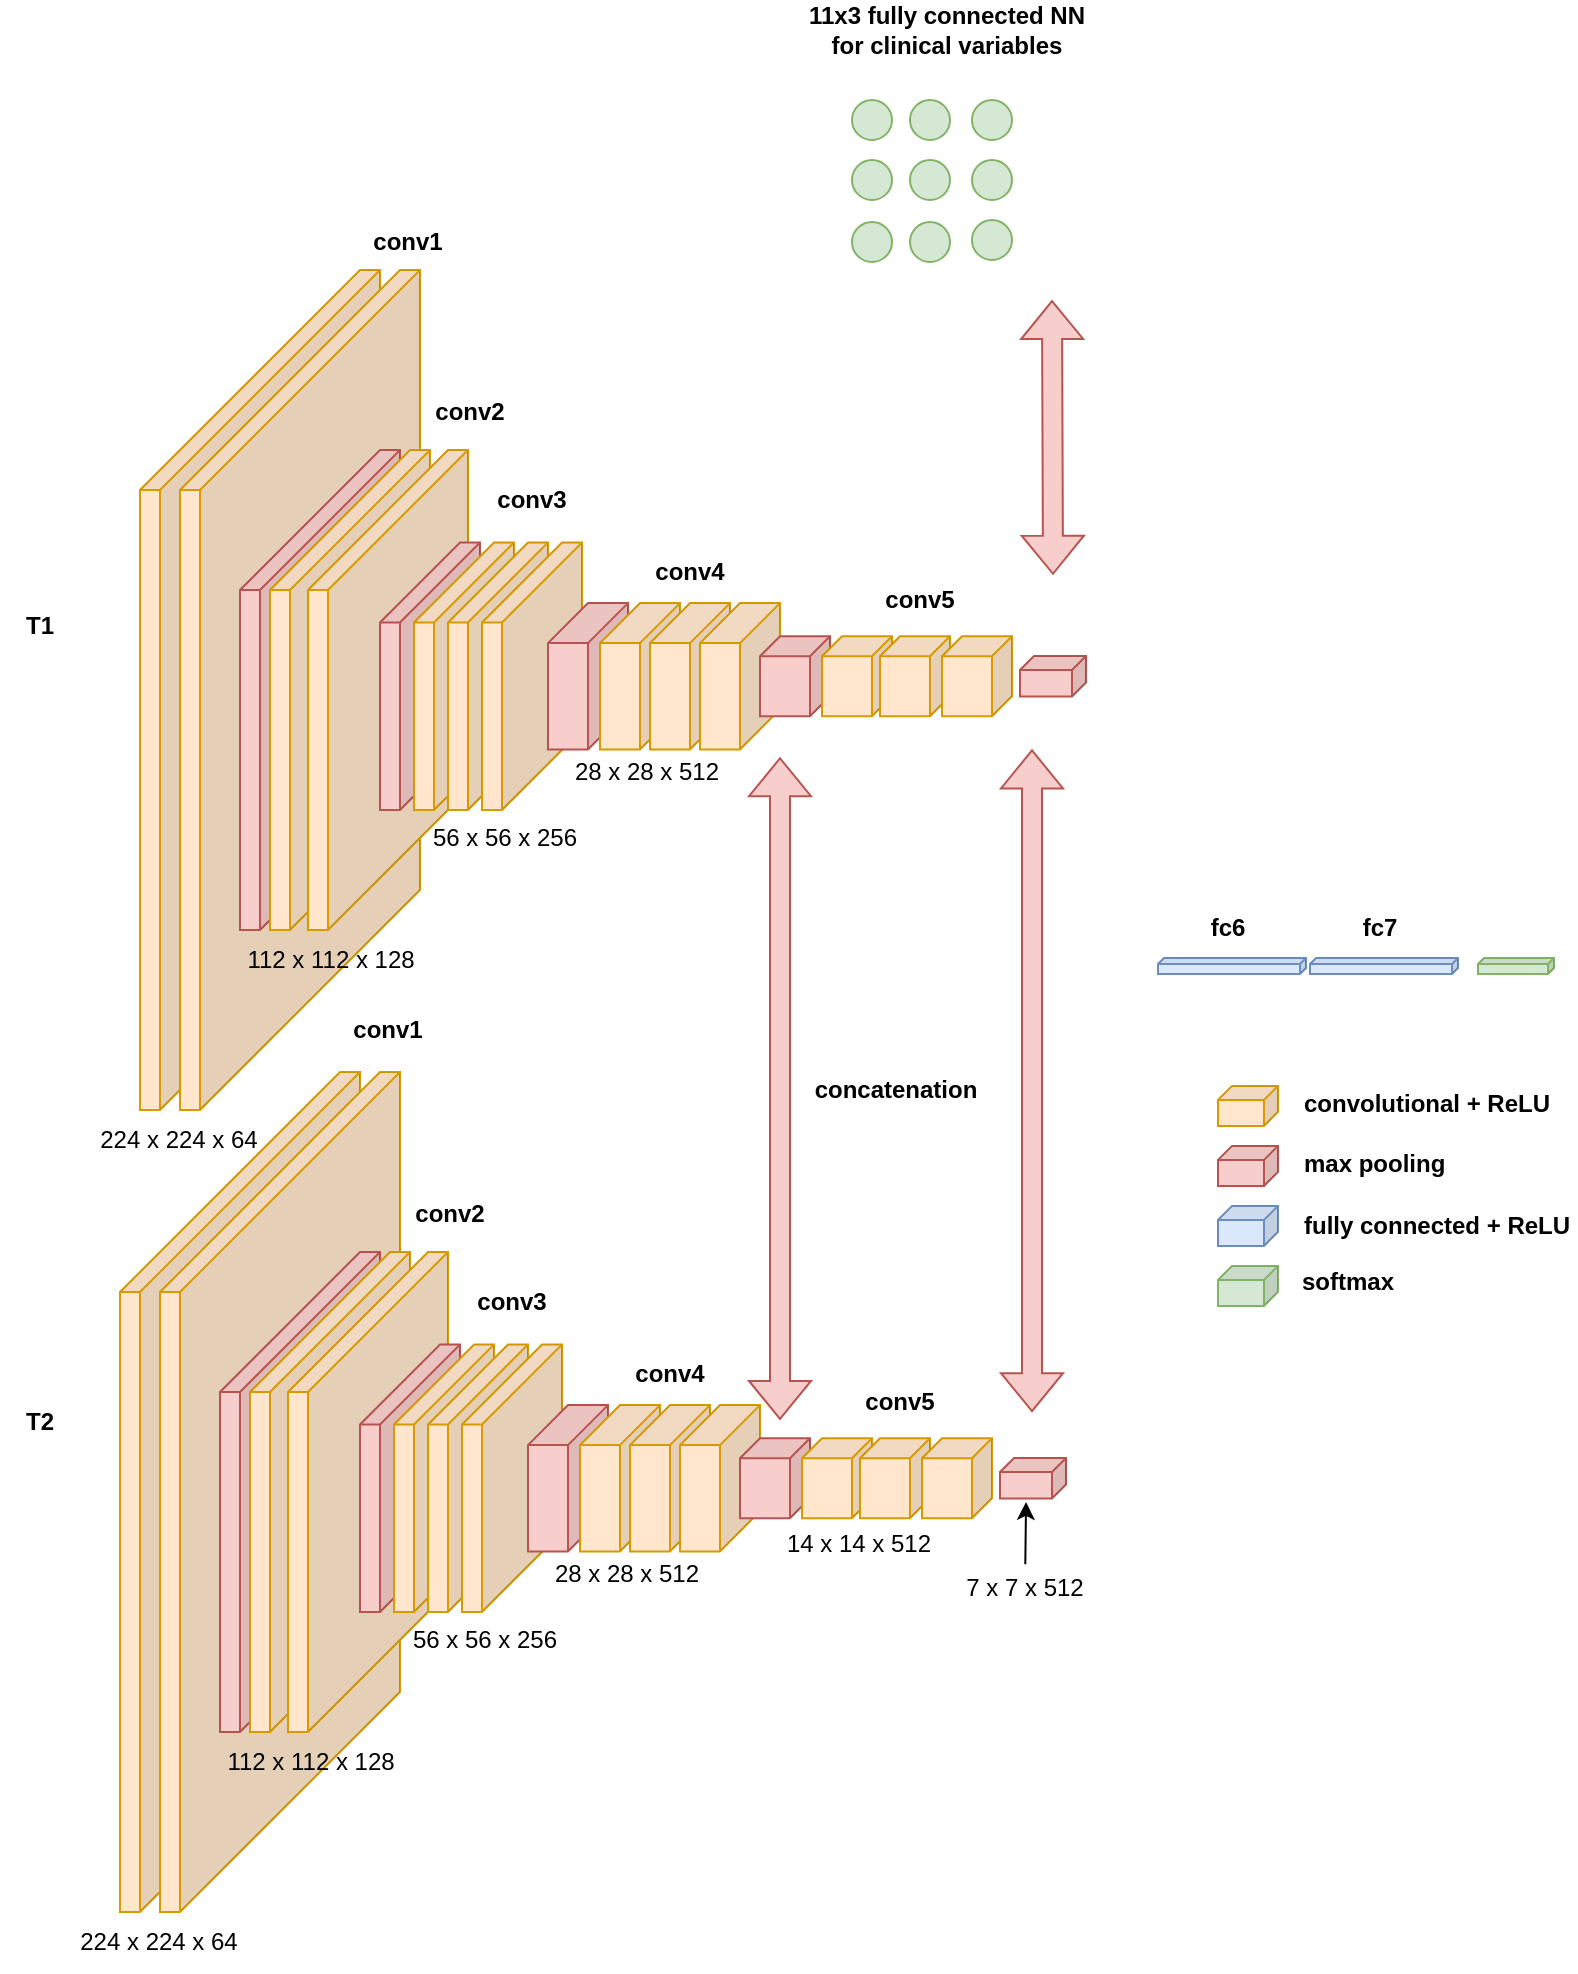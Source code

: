 <mxfile version="20.8.4" type="github">
  <diagram id="QJjx0-fPxzvcmYibJWj1" name="Page-1">
    <mxGraphModel dx="1153" dy="1189" grid="1" gridSize="10" guides="1" tooltips="1" connect="1" arrows="1" fold="1" page="1" pageScale="1" pageWidth="827" pageHeight="583" math="0" shadow="0">
      <root>
        <mxCell id="0" />
        <mxCell id="1" parent="0" />
        <mxCell id="4f-DMQIj-ya-iA7LCkDa-1" value="" style="shape=cube;whiteSpace=wrap;html=1;boundedLbl=1;backgroundOutline=1;darkOpacity=0.05;darkOpacity2=0.1;size=110;direction=east;flipH=1;fillColor=#ffe6cc;strokeColor=#d79b00;" parent="1" vertex="1">
          <mxGeometry x="71" y="96" width="120" height="420" as="geometry" />
        </mxCell>
        <mxCell id="4f-DMQIj-ya-iA7LCkDa-2" value="" style="shape=cube;whiteSpace=wrap;html=1;boundedLbl=1;backgroundOutline=1;darkOpacity=0.05;darkOpacity2=0.1;size=110;direction=east;flipH=1;fillColor=#ffe6cc;strokeColor=#d79b00;" parent="1" vertex="1">
          <mxGeometry x="91" y="96" width="120" height="420" as="geometry" />
        </mxCell>
        <mxCell id="4f-DMQIj-ya-iA7LCkDa-3" value="" style="shape=cube;whiteSpace=wrap;html=1;boundedLbl=1;backgroundOutline=1;darkOpacity=0.05;darkOpacity2=0.1;size=70;direction=east;flipH=1;fillColor=#f8cecc;strokeColor=#b85450;" parent="1" vertex="1">
          <mxGeometry x="121" y="186" width="80" height="240" as="geometry" />
        </mxCell>
        <mxCell id="4f-DMQIj-ya-iA7LCkDa-4" value="" style="shape=cube;whiteSpace=wrap;html=1;boundedLbl=1;backgroundOutline=1;darkOpacity=0.05;darkOpacity2=0.1;size=70;direction=east;flipH=1;fillColor=#ffe6cc;strokeColor=#d79b00;" parent="1" vertex="1">
          <mxGeometry x="136" y="186" width="80" height="240" as="geometry" />
        </mxCell>
        <mxCell id="4f-DMQIj-ya-iA7LCkDa-5" value="" style="shape=cube;whiteSpace=wrap;html=1;boundedLbl=1;backgroundOutline=1;darkOpacity=0.05;darkOpacity2=0.1;size=70;direction=east;flipH=1;fillColor=#ffe6cc;strokeColor=#d79b00;" parent="1" vertex="1">
          <mxGeometry x="155" y="186" width="80" height="240" as="geometry" />
        </mxCell>
        <mxCell id="4f-DMQIj-ya-iA7LCkDa-6" value="" style="shape=cube;whiteSpace=wrap;html=1;boundedLbl=1;backgroundOutline=1;darkOpacity=0.05;darkOpacity2=0.1;size=40;direction=east;flipH=1;fillColor=#f8cecc;strokeColor=#b85450;" parent="1" vertex="1">
          <mxGeometry x="191" y="232.25" width="50" height="133.75" as="geometry" />
        </mxCell>
        <mxCell id="4f-DMQIj-ya-iA7LCkDa-7" value="" style="shape=cube;whiteSpace=wrap;html=1;boundedLbl=1;backgroundOutline=1;darkOpacity=0.05;darkOpacity2=0.1;size=40;direction=east;flipH=1;fillColor=#ffe6cc;strokeColor=#d79b00;" parent="1" vertex="1">
          <mxGeometry x="208" y="232.25" width="50" height="133.75" as="geometry" />
        </mxCell>
        <mxCell id="4f-DMQIj-ya-iA7LCkDa-8" value="" style="shape=cube;whiteSpace=wrap;html=1;boundedLbl=1;backgroundOutline=1;darkOpacity=0.05;darkOpacity2=0.1;size=40;direction=east;flipH=1;fillColor=#ffe6cc;strokeColor=#d79b00;" parent="1" vertex="1">
          <mxGeometry x="225" y="232.25" width="50" height="133.75" as="geometry" />
        </mxCell>
        <mxCell id="4f-DMQIj-ya-iA7LCkDa-9" value="" style="shape=cube;whiteSpace=wrap;html=1;boundedLbl=1;backgroundOutline=1;darkOpacity=0.05;darkOpacity2=0.1;size=40;direction=east;flipH=1;fillColor=#ffe6cc;strokeColor=#d79b00;" parent="1" vertex="1">
          <mxGeometry x="242" y="232.25" width="50" height="133.75" as="geometry" />
        </mxCell>
        <mxCell id="4f-DMQIj-ya-iA7LCkDa-10" value="" style="shape=cube;whiteSpace=wrap;html=1;boundedLbl=1;backgroundOutline=1;darkOpacity=0.05;darkOpacity2=0.1;size=20;direction=east;flipH=1;fillColor=#f8cecc;strokeColor=#b85450;" parent="1" vertex="1">
          <mxGeometry x="275" y="262.56" width="40" height="73.13" as="geometry" />
        </mxCell>
        <mxCell id="4f-DMQIj-ya-iA7LCkDa-11" value="" style="shape=cube;whiteSpace=wrap;html=1;boundedLbl=1;backgroundOutline=1;darkOpacity=0.05;darkOpacity2=0.1;size=20;direction=east;flipH=1;fillColor=#ffe6cc;strokeColor=#d79b00;" parent="1" vertex="1">
          <mxGeometry x="301" y="262.56" width="40" height="73.13" as="geometry" />
        </mxCell>
        <mxCell id="4f-DMQIj-ya-iA7LCkDa-12" value="" style="shape=cube;whiteSpace=wrap;html=1;boundedLbl=1;backgroundOutline=1;darkOpacity=0.05;darkOpacity2=0.1;size=20;direction=east;flipH=1;fillColor=#ffe6cc;strokeColor=#d79b00;" parent="1" vertex="1">
          <mxGeometry x="326" y="262.56" width="40" height="73.13" as="geometry" />
        </mxCell>
        <mxCell id="4f-DMQIj-ya-iA7LCkDa-13" value="" style="shape=cube;whiteSpace=wrap;html=1;boundedLbl=1;backgroundOutline=1;darkOpacity=0.05;darkOpacity2=0.1;size=20;direction=east;flipH=1;fillColor=#ffe6cc;strokeColor=#d79b00;" parent="1" vertex="1">
          <mxGeometry x="351" y="262.56" width="40" height="73.13" as="geometry" />
        </mxCell>
        <mxCell id="4f-DMQIj-ya-iA7LCkDa-15" value="" style="shape=cube;whiteSpace=wrap;html=1;boundedLbl=1;backgroundOutline=1;darkOpacity=0.05;darkOpacity2=0.1;size=10;direction=east;flipH=1;fillColor=#f8cecc;strokeColor=#b85450;" parent="1" vertex="1">
          <mxGeometry x="381" y="279.13" width="35" height="40" as="geometry" />
        </mxCell>
        <mxCell id="4f-DMQIj-ya-iA7LCkDa-16" value="" style="shape=cube;whiteSpace=wrap;html=1;boundedLbl=1;backgroundOutline=1;darkOpacity=0.05;darkOpacity2=0.1;size=10;direction=east;flipH=1;fillColor=#ffe6cc;strokeColor=#d79b00;" parent="1" vertex="1">
          <mxGeometry x="412" y="279.13" width="35" height="40" as="geometry" />
        </mxCell>
        <mxCell id="4f-DMQIj-ya-iA7LCkDa-19" value="" style="shape=cube;whiteSpace=wrap;html=1;boundedLbl=1;backgroundOutline=1;darkOpacity=0.05;darkOpacity2=0.1;size=7;direction=east;flipH=1;fillColor=#f8cecc;strokeColor=#b85450;" parent="1" vertex="1">
          <mxGeometry x="511" y="288.96" width="33" height="20.32" as="geometry" />
        </mxCell>
        <mxCell id="4f-DMQIj-ya-iA7LCkDa-20" value="" style="shape=cube;whiteSpace=wrap;html=1;boundedLbl=1;backgroundOutline=1;darkOpacity=0.05;darkOpacity2=0.1;size=3;direction=east;flipH=1;fillColor=#dae8fc;strokeColor=#6c8ebf;" parent="1" vertex="1">
          <mxGeometry x="590" y="38.99" width="74" height="8" as="geometry" />
        </mxCell>
        <mxCell id="4f-DMQIj-ya-iA7LCkDa-21" value="" style="shape=cube;whiteSpace=wrap;html=1;boundedLbl=1;backgroundOutline=1;darkOpacity=0.05;darkOpacity2=0.1;size=3;direction=east;flipH=1;fillColor=#dae8fc;strokeColor=#6c8ebf;" parent="1" vertex="1">
          <mxGeometry x="666" y="39.0" width="74" height="8" as="geometry" />
        </mxCell>
        <mxCell id="4f-DMQIj-ya-iA7LCkDa-23" value="" style="shape=cube;whiteSpace=wrap;html=1;boundedLbl=1;backgroundOutline=1;darkOpacity=0.05;darkOpacity2=0.1;size=7;direction=east;flipH=1;fillColor=#ffe6cc;strokeColor=#d79b00;" parent="1" vertex="1">
          <mxGeometry x="620" y="102.94" width="30" height="20" as="geometry" />
        </mxCell>
        <mxCell id="4f-DMQIj-ya-iA7LCkDa-24" value="" style="shape=cube;whiteSpace=wrap;html=1;boundedLbl=1;backgroundOutline=1;darkOpacity=0.05;darkOpacity2=0.1;size=7;direction=east;flipH=1;fillColor=#f8cecc;strokeColor=#b85450;" parent="1" vertex="1">
          <mxGeometry x="620" y="132.94" width="30" height="20" as="geometry" />
        </mxCell>
        <mxCell id="4f-DMQIj-ya-iA7LCkDa-26" value="" style="shape=cube;whiteSpace=wrap;html=1;boundedLbl=1;backgroundOutline=1;darkOpacity=0.05;darkOpacity2=0.1;size=7;direction=east;flipH=1;fillColor=#dae8fc;strokeColor=#6c8ebf;" parent="1" vertex="1">
          <mxGeometry x="620" y="162.94" width="30" height="20" as="geometry" />
        </mxCell>
        <mxCell id="4f-DMQIj-ya-iA7LCkDa-27" value="" style="shape=cube;whiteSpace=wrap;html=1;boundedLbl=1;backgroundOutline=1;darkOpacity=0.05;darkOpacity2=0.1;size=3;direction=east;flipH=1;fillColor=#d5e8d4;strokeColor=#82b366;" parent="1" vertex="1">
          <mxGeometry x="750" y="38.99" width="38" height="8" as="geometry" />
        </mxCell>
        <mxCell id="4f-DMQIj-ya-iA7LCkDa-28" value="" style="shape=cube;whiteSpace=wrap;html=1;boundedLbl=1;backgroundOutline=1;darkOpacity=0.05;darkOpacity2=0.1;size=7;direction=east;flipH=1;fillColor=#d5e8d4;strokeColor=#82b366;" parent="1" vertex="1">
          <mxGeometry x="620" y="192.94" width="30" height="20" as="geometry" />
        </mxCell>
        <mxCell id="4f-DMQIj-ya-iA7LCkDa-29" value="&lt;b&gt;conv1&lt;/b&gt;" style="text;html=1;strokeColor=none;fillColor=none;align=center;verticalAlign=middle;whiteSpace=wrap;rounded=0;" parent="1" vertex="1">
          <mxGeometry x="185" y="60" width="40" height="30" as="geometry" />
        </mxCell>
        <mxCell id="4f-DMQIj-ya-iA7LCkDa-31" value="&lt;b&gt;conv2&lt;/b&gt;" style="text;html=1;strokeColor=none;fillColor=none;align=center;verticalAlign=middle;whiteSpace=wrap;rounded=0;" parent="1" vertex="1">
          <mxGeometry x="216" y="152" width="40" height="30" as="geometry" />
        </mxCell>
        <mxCell id="4f-DMQIj-ya-iA7LCkDa-32" value="&lt;b&gt;conv3&lt;/b&gt;" style="text;html=1;strokeColor=none;fillColor=none;align=center;verticalAlign=middle;whiteSpace=wrap;rounded=0;" parent="1" vertex="1">
          <mxGeometry x="247" y="196" width="40" height="30" as="geometry" />
        </mxCell>
        <mxCell id="4f-DMQIj-ya-iA7LCkDa-33" value="&lt;b&gt;conv4&lt;/b&gt;" style="text;html=1;strokeColor=none;fillColor=none;align=center;verticalAlign=middle;whiteSpace=wrap;rounded=0;" parent="1" vertex="1">
          <mxGeometry x="326" y="232.25" width="40" height="30" as="geometry" />
        </mxCell>
        <mxCell id="4f-DMQIj-ya-iA7LCkDa-34" value="&lt;b&gt;conv5&lt;/b&gt;" style="text;html=1;strokeColor=none;fillColor=none;align=center;verticalAlign=middle;whiteSpace=wrap;rounded=0;" parent="1" vertex="1">
          <mxGeometry x="441" y="246" width="40" height="30" as="geometry" />
        </mxCell>
        <mxCell id="4f-DMQIj-ya-iA7LCkDa-35" value="&lt;b&gt;fc6&lt;/b&gt;" style="text;html=1;strokeColor=none;fillColor=none;align=center;verticalAlign=middle;whiteSpace=wrap;rounded=0;" parent="1" vertex="1">
          <mxGeometry x="605" y="8.99" width="40" height="30" as="geometry" />
        </mxCell>
        <mxCell id="4f-DMQIj-ya-iA7LCkDa-36" value="&lt;b&gt;fc7&lt;/b&gt;" style="text;html=1;strokeColor=none;fillColor=none;align=center;verticalAlign=middle;whiteSpace=wrap;rounded=0;" parent="1" vertex="1">
          <mxGeometry x="681" y="8.99" width="40" height="30" as="geometry" />
        </mxCell>
        <mxCell id="4f-DMQIj-ya-iA7LCkDa-38" value="224 x 224 x 64" style="text;html=1;strokeColor=none;fillColor=none;align=center;verticalAlign=middle;whiteSpace=wrap;rounded=0;" parent="1" vertex="1">
          <mxGeometry x="41" y="516" width="99" height="30" as="geometry" />
        </mxCell>
        <mxCell id="4f-DMQIj-ya-iA7LCkDa-39" value="112 x 112 x 128" style="text;html=1;strokeColor=none;fillColor=none;align=center;verticalAlign=middle;whiteSpace=wrap;rounded=0;" parent="1" vertex="1">
          <mxGeometry x="117" y="426" width="99" height="30" as="geometry" />
        </mxCell>
        <mxCell id="4f-DMQIj-ya-iA7LCkDa-40" value="56 x 56 x 256" style="text;html=1;strokeColor=none;fillColor=none;align=center;verticalAlign=middle;whiteSpace=wrap;rounded=0;" parent="1" vertex="1">
          <mxGeometry x="204" y="365" width="99" height="30" as="geometry" />
        </mxCell>
        <mxCell id="4f-DMQIj-ya-iA7LCkDa-41" value="28 x 28 x 512" style="text;html=1;strokeColor=none;fillColor=none;align=center;verticalAlign=middle;whiteSpace=wrap;rounded=0;" parent="1" vertex="1">
          <mxGeometry x="275" y="332" width="99" height="30" as="geometry" />
        </mxCell>
        <mxCell id="4f-DMQIj-ya-iA7LCkDa-42" value="14 x 14 x 512" style="text;html=1;strokeColor=none;fillColor=none;align=center;verticalAlign=middle;whiteSpace=wrap;rounded=0;" parent="1" vertex="1">
          <mxGeometry x="391" y="317.12" width="99" height="30" as="geometry" />
        </mxCell>
        <mxCell id="4f-DMQIj-ya-iA7LCkDa-43" value="" style="shape=cube;whiteSpace=wrap;html=1;boundedLbl=1;backgroundOutline=1;darkOpacity=0.05;darkOpacity2=0.1;size=10;direction=east;flipH=1;fillColor=#ffe6cc;strokeColor=#d79b00;" parent="1" vertex="1">
          <mxGeometry x="441" y="279.13" width="35" height="40" as="geometry" />
        </mxCell>
        <mxCell id="4f-DMQIj-ya-iA7LCkDa-44" value="" style="shape=cube;whiteSpace=wrap;html=1;boundedLbl=1;backgroundOutline=1;darkOpacity=0.05;darkOpacity2=0.1;size=10;direction=east;flipH=1;fillColor=#ffe6cc;strokeColor=#d79b00;" parent="1" vertex="1">
          <mxGeometry x="472" y="279.12" width="35" height="40" as="geometry" />
        </mxCell>
        <mxCell id="4f-DMQIj-ya-iA7LCkDa-46" value="7 x 7 x 512" style="text;html=1;strokeColor=none;fillColor=none;align=center;verticalAlign=middle;whiteSpace=wrap;rounded=0;" parent="1" vertex="1">
          <mxGeometry x="474" y="342.12" width="99" height="23.88" as="geometry" />
        </mxCell>
        <mxCell id="4f-DMQIj-ya-iA7LCkDa-47" value="" style="endArrow=classic;html=1;entryX=0.605;entryY=1.084;entryDx=0;entryDy=0;entryPerimeter=0;" parent="1" source="4f-DMQIj-ya-iA7LCkDa-46" target="4f-DMQIj-ya-iA7LCkDa-19" edge="1">
          <mxGeometry width="50" height="50" relative="1" as="geometry">
            <mxPoint x="527.16" y="347.12" as="sourcePoint" />
            <mxPoint x="528" y="317" as="targetPoint" />
          </mxGeometry>
        </mxCell>
        <mxCell id="4f-DMQIj-ya-iA7LCkDa-50" value="convolutional + ReLU" style="text;html=1;strokeColor=none;fillColor=none;align=left;verticalAlign=middle;whiteSpace=wrap;rounded=0;fontStyle=1" parent="1" vertex="1">
          <mxGeometry x="661" y="100" width="138" height="23.88" as="geometry" />
        </mxCell>
        <mxCell id="4f-DMQIj-ya-iA7LCkDa-51" value="max pooling" style="text;html=1;strokeColor=none;fillColor=none;align=left;verticalAlign=middle;whiteSpace=wrap;rounded=0;fontStyle=1" parent="1" vertex="1">
          <mxGeometry x="661" y="130" width="138" height="23.88" as="geometry" />
        </mxCell>
        <mxCell id="4f-DMQIj-ya-iA7LCkDa-52" value="fully connected + ReLU" style="text;html=1;strokeColor=none;fillColor=none;align=left;verticalAlign=middle;whiteSpace=wrap;rounded=0;fontStyle=1" parent="1" vertex="1">
          <mxGeometry x="661" y="161.06" width="138" height="23.88" as="geometry" />
        </mxCell>
        <mxCell id="4f-DMQIj-ya-iA7LCkDa-53" value="softmax" style="text;html=1;strokeColor=none;fillColor=none;align=left;verticalAlign=middle;whiteSpace=wrap;rounded=0;fontStyle=1" parent="1" vertex="1">
          <mxGeometry x="660" y="189.06" width="138" height="23.88" as="geometry" />
        </mxCell>
        <mxCell id="9twHIw4gj4ooDy6lVqK0-92" value="" style="shape=cube;whiteSpace=wrap;html=1;boundedLbl=1;backgroundOutline=1;darkOpacity=0.05;darkOpacity2=0.1;size=110;direction=east;flipH=1;fillColor=#ffe6cc;strokeColor=#d79b00;" vertex="1" parent="1">
          <mxGeometry x="81" y="-305" width="120" height="420" as="geometry" />
        </mxCell>
        <mxCell id="9twHIw4gj4ooDy6lVqK0-93" value="" style="shape=cube;whiteSpace=wrap;html=1;boundedLbl=1;backgroundOutline=1;darkOpacity=0.05;darkOpacity2=0.1;size=110;direction=east;flipH=1;fillColor=#ffe6cc;strokeColor=#d79b00;" vertex="1" parent="1">
          <mxGeometry x="101" y="-305" width="120" height="420" as="geometry" />
        </mxCell>
        <mxCell id="9twHIw4gj4ooDy6lVqK0-94" value="" style="shape=cube;whiteSpace=wrap;html=1;boundedLbl=1;backgroundOutline=1;darkOpacity=0.05;darkOpacity2=0.1;size=70;direction=east;flipH=1;fillColor=#f8cecc;strokeColor=#b85450;" vertex="1" parent="1">
          <mxGeometry x="131" y="-215" width="80" height="240" as="geometry" />
        </mxCell>
        <mxCell id="9twHIw4gj4ooDy6lVqK0-95" value="" style="shape=cube;whiteSpace=wrap;html=1;boundedLbl=1;backgroundOutline=1;darkOpacity=0.05;darkOpacity2=0.1;size=70;direction=east;flipH=1;fillColor=#ffe6cc;strokeColor=#d79b00;" vertex="1" parent="1">
          <mxGeometry x="146" y="-215" width="80" height="240" as="geometry" />
        </mxCell>
        <mxCell id="9twHIw4gj4ooDy6lVqK0-96" value="" style="shape=cube;whiteSpace=wrap;html=1;boundedLbl=1;backgroundOutline=1;darkOpacity=0.05;darkOpacity2=0.1;size=70;direction=east;flipH=1;fillColor=#ffe6cc;strokeColor=#d79b00;" vertex="1" parent="1">
          <mxGeometry x="165" y="-215" width="80" height="240" as="geometry" />
        </mxCell>
        <mxCell id="9twHIw4gj4ooDy6lVqK0-97" value="" style="shape=cube;whiteSpace=wrap;html=1;boundedLbl=1;backgroundOutline=1;darkOpacity=0.05;darkOpacity2=0.1;size=40;direction=east;flipH=1;fillColor=#f8cecc;strokeColor=#b85450;" vertex="1" parent="1">
          <mxGeometry x="201" y="-168.75" width="50" height="133.75" as="geometry" />
        </mxCell>
        <mxCell id="9twHIw4gj4ooDy6lVqK0-98" value="" style="shape=cube;whiteSpace=wrap;html=1;boundedLbl=1;backgroundOutline=1;darkOpacity=0.05;darkOpacity2=0.1;size=40;direction=east;flipH=1;fillColor=#ffe6cc;strokeColor=#d79b00;" vertex="1" parent="1">
          <mxGeometry x="218" y="-168.75" width="50" height="133.75" as="geometry" />
        </mxCell>
        <mxCell id="9twHIw4gj4ooDy6lVqK0-99" value="" style="shape=cube;whiteSpace=wrap;html=1;boundedLbl=1;backgroundOutline=1;darkOpacity=0.05;darkOpacity2=0.1;size=40;direction=east;flipH=1;fillColor=#ffe6cc;strokeColor=#d79b00;" vertex="1" parent="1">
          <mxGeometry x="235" y="-168.75" width="50" height="133.75" as="geometry" />
        </mxCell>
        <mxCell id="9twHIw4gj4ooDy6lVqK0-100" value="" style="shape=cube;whiteSpace=wrap;html=1;boundedLbl=1;backgroundOutline=1;darkOpacity=0.05;darkOpacity2=0.1;size=40;direction=east;flipH=1;fillColor=#ffe6cc;strokeColor=#d79b00;" vertex="1" parent="1">
          <mxGeometry x="252" y="-168.75" width="50" height="133.75" as="geometry" />
        </mxCell>
        <mxCell id="9twHIw4gj4ooDy6lVqK0-101" value="" style="shape=cube;whiteSpace=wrap;html=1;boundedLbl=1;backgroundOutline=1;darkOpacity=0.05;darkOpacity2=0.1;size=20;direction=east;flipH=1;fillColor=#f8cecc;strokeColor=#b85450;" vertex="1" parent="1">
          <mxGeometry x="285" y="-138.44" width="40" height="73.13" as="geometry" />
        </mxCell>
        <mxCell id="9twHIw4gj4ooDy6lVqK0-102" value="" style="shape=cube;whiteSpace=wrap;html=1;boundedLbl=1;backgroundOutline=1;darkOpacity=0.05;darkOpacity2=0.1;size=20;direction=east;flipH=1;fillColor=#ffe6cc;strokeColor=#d79b00;" vertex="1" parent="1">
          <mxGeometry x="311" y="-138.44" width="40" height="73.13" as="geometry" />
        </mxCell>
        <mxCell id="9twHIw4gj4ooDy6lVqK0-103" value="" style="shape=cube;whiteSpace=wrap;html=1;boundedLbl=1;backgroundOutline=1;darkOpacity=0.05;darkOpacity2=0.1;size=20;direction=east;flipH=1;fillColor=#ffe6cc;strokeColor=#d79b00;" vertex="1" parent="1">
          <mxGeometry x="336" y="-138.44" width="40" height="73.13" as="geometry" />
        </mxCell>
        <mxCell id="9twHIw4gj4ooDy6lVqK0-104" value="" style="shape=cube;whiteSpace=wrap;html=1;boundedLbl=1;backgroundOutline=1;darkOpacity=0.05;darkOpacity2=0.1;size=20;direction=east;flipH=1;fillColor=#ffe6cc;strokeColor=#d79b00;" vertex="1" parent="1">
          <mxGeometry x="361" y="-138.44" width="40" height="73.13" as="geometry" />
        </mxCell>
        <mxCell id="9twHIw4gj4ooDy6lVqK0-105" value="" style="shape=cube;whiteSpace=wrap;html=1;boundedLbl=1;backgroundOutline=1;darkOpacity=0.05;darkOpacity2=0.1;size=10;direction=east;flipH=1;fillColor=#f8cecc;strokeColor=#b85450;" vertex="1" parent="1">
          <mxGeometry x="391" y="-121.87" width="35" height="40" as="geometry" />
        </mxCell>
        <mxCell id="9twHIw4gj4ooDy6lVqK0-106" value="" style="shape=cube;whiteSpace=wrap;html=1;boundedLbl=1;backgroundOutline=1;darkOpacity=0.05;darkOpacity2=0.1;size=10;direction=east;flipH=1;fillColor=#ffe6cc;strokeColor=#d79b00;" vertex="1" parent="1">
          <mxGeometry x="422" y="-121.87" width="35" height="40" as="geometry" />
        </mxCell>
        <mxCell id="9twHIw4gj4ooDy6lVqK0-107" value="" style="shape=cube;whiteSpace=wrap;html=1;boundedLbl=1;backgroundOutline=1;darkOpacity=0.05;darkOpacity2=0.1;size=7;direction=east;flipH=1;fillColor=#f8cecc;strokeColor=#b85450;" vertex="1" parent="1">
          <mxGeometry x="521" y="-112.04" width="33" height="20.32" as="geometry" />
        </mxCell>
        <mxCell id="9twHIw4gj4ooDy6lVqK0-112" value="&lt;b&gt;conv2&lt;/b&gt;" style="text;html=1;strokeColor=none;fillColor=none;align=center;verticalAlign=middle;whiteSpace=wrap;rounded=0;" vertex="1" parent="1">
          <mxGeometry x="226" y="-249" width="40" height="30" as="geometry" />
        </mxCell>
        <mxCell id="9twHIw4gj4ooDy6lVqK0-113" value="&lt;b&gt;conv3&lt;/b&gt;" style="text;html=1;strokeColor=none;fillColor=none;align=center;verticalAlign=middle;whiteSpace=wrap;rounded=0;" vertex="1" parent="1">
          <mxGeometry x="257" y="-205" width="40" height="30" as="geometry" />
        </mxCell>
        <mxCell id="9twHIw4gj4ooDy6lVqK0-114" value="&lt;b&gt;conv4&lt;/b&gt;" style="text;html=1;strokeColor=none;fillColor=none;align=center;verticalAlign=middle;whiteSpace=wrap;rounded=0;" vertex="1" parent="1">
          <mxGeometry x="336" y="-168.75" width="40" height="30" as="geometry" />
        </mxCell>
        <mxCell id="9twHIw4gj4ooDy6lVqK0-115" value="&lt;b&gt;conv5&lt;/b&gt;" style="text;html=1;strokeColor=none;fillColor=none;align=center;verticalAlign=middle;whiteSpace=wrap;rounded=0;" vertex="1" parent="1">
          <mxGeometry x="451" y="-155" width="40" height="30" as="geometry" />
        </mxCell>
        <mxCell id="9twHIw4gj4ooDy6lVqK0-119" value="224 x 224 x 64" style="text;html=1;strokeColor=none;fillColor=none;align=center;verticalAlign=middle;whiteSpace=wrap;rounded=0;" vertex="1" parent="1">
          <mxGeometry x="51" y="115" width="99" height="30" as="geometry" />
        </mxCell>
        <mxCell id="9twHIw4gj4ooDy6lVqK0-120" value="112 x 112 x 128" style="text;html=1;strokeColor=none;fillColor=none;align=center;verticalAlign=middle;whiteSpace=wrap;rounded=0;" vertex="1" parent="1">
          <mxGeometry x="127" y="25" width="99" height="30" as="geometry" />
        </mxCell>
        <mxCell id="9twHIw4gj4ooDy6lVqK0-121" value="56 x 56 x 256" style="text;html=1;strokeColor=none;fillColor=none;align=center;verticalAlign=middle;whiteSpace=wrap;rounded=0;" vertex="1" parent="1">
          <mxGeometry x="214" y="-36" width="99" height="30" as="geometry" />
        </mxCell>
        <mxCell id="9twHIw4gj4ooDy6lVqK0-122" value="28 x 28 x 512" style="text;html=1;strokeColor=none;fillColor=none;align=center;verticalAlign=middle;whiteSpace=wrap;rounded=0;" vertex="1" parent="1">
          <mxGeometry x="285" y="-69" width="99" height="30" as="geometry" />
        </mxCell>
        <mxCell id="9twHIw4gj4ooDy6lVqK0-124" value="" style="shape=cube;whiteSpace=wrap;html=1;boundedLbl=1;backgroundOutline=1;darkOpacity=0.05;darkOpacity2=0.1;size=10;direction=east;flipH=1;fillColor=#ffe6cc;strokeColor=#d79b00;" vertex="1" parent="1">
          <mxGeometry x="451" y="-121.87" width="35" height="40" as="geometry" />
        </mxCell>
        <mxCell id="9twHIw4gj4ooDy6lVqK0-125" value="" style="shape=cube;whiteSpace=wrap;html=1;boundedLbl=1;backgroundOutline=1;darkOpacity=0.05;darkOpacity2=0.1;size=10;direction=east;flipH=1;fillColor=#ffe6cc;strokeColor=#d79b00;" vertex="1" parent="1">
          <mxGeometry x="482" y="-121.88" width="35" height="40" as="geometry" />
        </mxCell>
        <mxCell id="9twHIw4gj4ooDy6lVqK0-130" value="&lt;b&gt;conv1&lt;/b&gt;" style="text;html=1;strokeColor=none;fillColor=none;align=center;verticalAlign=middle;whiteSpace=wrap;rounded=0;" vertex="1" parent="1">
          <mxGeometry x="195" y="-334" width="40" height="30" as="geometry" />
        </mxCell>
        <mxCell id="9twHIw4gj4ooDy6lVqK0-131" value="" style="ellipse;whiteSpace=wrap;html=1;aspect=fixed;fillColor=#d5e8d4;strokeColor=#82b366;" vertex="1" parent="1">
          <mxGeometry x="437" y="-390" width="20" height="20" as="geometry" />
        </mxCell>
        <mxCell id="9twHIw4gj4ooDy6lVqK0-132" value="" style="ellipse;whiteSpace=wrap;html=1;aspect=fixed;fillColor=#d5e8d4;strokeColor=#82b366;" vertex="1" parent="1">
          <mxGeometry x="437" y="-360" width="20" height="20" as="geometry" />
        </mxCell>
        <mxCell id="9twHIw4gj4ooDy6lVqK0-133" value="" style="ellipse;whiteSpace=wrap;html=1;aspect=fixed;fillColor=#d5e8d4;strokeColor=#82b366;" vertex="1" parent="1">
          <mxGeometry x="437" y="-329" width="20" height="20" as="geometry" />
        </mxCell>
        <mxCell id="9twHIw4gj4ooDy6lVqK0-134" value="" style="ellipse;whiteSpace=wrap;html=1;aspect=fixed;fillColor=#d5e8d4;strokeColor=#82b366;" vertex="1" parent="1">
          <mxGeometry x="466" y="-390" width="20" height="20" as="geometry" />
        </mxCell>
        <mxCell id="9twHIw4gj4ooDy6lVqK0-135" value="" style="ellipse;whiteSpace=wrap;html=1;aspect=fixed;fillColor=#d5e8d4;strokeColor=#82b366;" vertex="1" parent="1">
          <mxGeometry x="466" y="-360" width="20" height="20" as="geometry" />
        </mxCell>
        <mxCell id="9twHIw4gj4ooDy6lVqK0-136" value="" style="ellipse;whiteSpace=wrap;html=1;aspect=fixed;fillColor=#d5e8d4;strokeColor=#82b366;" vertex="1" parent="1">
          <mxGeometry x="466" y="-329" width="20" height="20" as="geometry" />
        </mxCell>
        <mxCell id="9twHIw4gj4ooDy6lVqK0-137" value="" style="ellipse;whiteSpace=wrap;html=1;aspect=fixed;fillColor=#d5e8d4;strokeColor=#82b366;" vertex="1" parent="1">
          <mxGeometry x="497" y="-330" width="20" height="20" as="geometry" />
        </mxCell>
        <mxCell id="9twHIw4gj4ooDy6lVqK0-138" value="" style="ellipse;whiteSpace=wrap;html=1;aspect=fixed;fillColor=#d5e8d4;strokeColor=#82b366;" vertex="1" parent="1">
          <mxGeometry x="497" y="-360" width="20" height="20" as="geometry" />
        </mxCell>
        <mxCell id="9twHIw4gj4ooDy6lVqK0-139" value="" style="ellipse;whiteSpace=wrap;html=1;aspect=fixed;fillColor=#d5e8d4;strokeColor=#82b366;" vertex="1" parent="1">
          <mxGeometry x="497" y="-390" width="20" height="20" as="geometry" />
        </mxCell>
        <mxCell id="9twHIw4gj4ooDy6lVqK0-140" value="&lt;b&gt;11x3 fully connected NN for clinical variables&lt;/b&gt;" style="text;html=1;strokeColor=none;fillColor=none;align=center;verticalAlign=middle;whiteSpace=wrap;rounded=0;" vertex="1" parent="1">
          <mxGeometry x="410" y="-440" width="149" height="30" as="geometry" />
        </mxCell>
        <mxCell id="9twHIw4gj4ooDy6lVqK0-142" value="" style="shape=flexArrow;endArrow=classic;startArrow=classic;html=1;rounded=0;fillColor=#f8cecc;strokeColor=#b85450;entryX=0;entryY=0.75;entryDx=0;entryDy=0;" edge="1" parent="1">
          <mxGeometry width="100" height="100" relative="1" as="geometry">
            <mxPoint x="401" y="270" as="sourcePoint" />
            <mxPoint x="401" y="-61.38" as="targetPoint" />
          </mxGeometry>
        </mxCell>
        <mxCell id="9twHIw4gj4ooDy6lVqK0-143" value="" style="shape=flexArrow;endArrow=classic;startArrow=classic;html=1;rounded=0;fillColor=#f8cecc;strokeColor=#b85450;entryX=0;entryY=0.75;entryDx=0;entryDy=0;" edge="1" parent="1">
          <mxGeometry width="100" height="100" relative="1" as="geometry">
            <mxPoint x="527" y="266.07" as="sourcePoint" />
            <mxPoint x="527" y="-65.31" as="targetPoint" />
          </mxGeometry>
        </mxCell>
        <mxCell id="9twHIw4gj4ooDy6lVqK0-144" value="&lt;b&gt;concatenation&lt;/b&gt;" style="text;html=1;strokeColor=none;fillColor=none;align=center;verticalAlign=middle;whiteSpace=wrap;rounded=0;" vertex="1" parent="1">
          <mxGeometry x="438.5" y="90" width="40" height="30" as="geometry" />
        </mxCell>
        <mxCell id="9twHIw4gj4ooDy6lVqK0-147" value="" style="shape=flexArrow;endArrow=classic;startArrow=classic;html=1;rounded=0;fillColor=#f8cecc;strokeColor=#b85450;entryX=0;entryY=0.75;entryDx=0;entryDy=0;" edge="1" parent="1">
          <mxGeometry width="100" height="100" relative="1" as="geometry">
            <mxPoint x="537.5" y="-152.62" as="sourcePoint" />
            <mxPoint x="537" y="-290.0" as="targetPoint" />
          </mxGeometry>
        </mxCell>
        <mxCell id="9twHIw4gj4ooDy6lVqK0-148" value="&lt;b&gt;T1&lt;/b&gt;" style="text;html=1;strokeColor=none;fillColor=none;align=center;verticalAlign=middle;whiteSpace=wrap;rounded=0;" vertex="1" parent="1">
          <mxGeometry x="11" y="-142.04" width="40" height="30" as="geometry" />
        </mxCell>
        <mxCell id="9twHIw4gj4ooDy6lVqK0-149" value="&lt;b&gt;T2&lt;/b&gt;" style="text;html=1;strokeColor=none;fillColor=none;align=center;verticalAlign=middle;whiteSpace=wrap;rounded=0;" vertex="1" parent="1">
          <mxGeometry x="11" y="256.13" width="40" height="30" as="geometry" />
        </mxCell>
      </root>
    </mxGraphModel>
  </diagram>
</mxfile>
